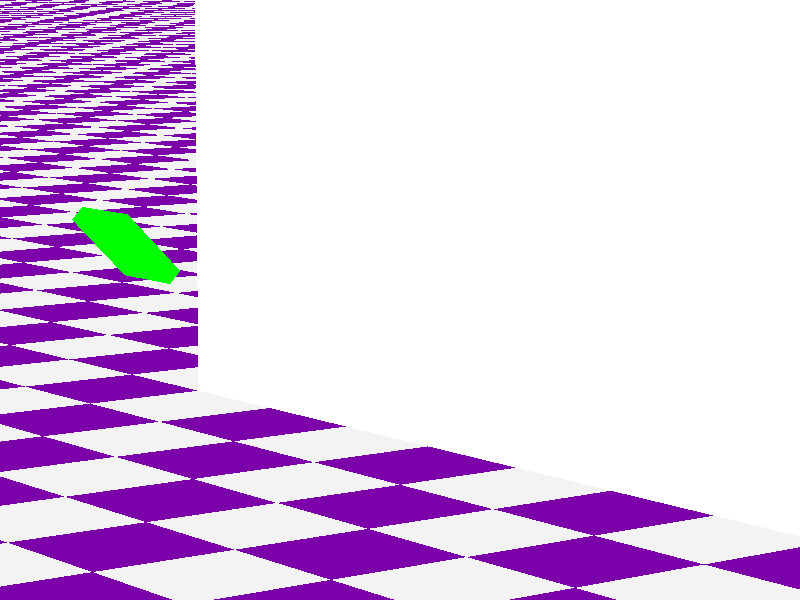 // -w800 -h600 +a0.3

#version 3.7;

#include "colors.inc"
#include "glass.inc"

#default { finish { ambient 0.0 } }

global_settings {
    assumed_gamma 1
    max_trace_level 128
    photons {
      count 7550000
      max_trace_level 128
      //radius , 2.0
      //radius 10.1
      //media 100000
      //media 64, 128
      //media 64, 128
      //media 1000, 2
      //media 500, 8
      //media 1000, 16
    }
    //subsurface {}
}

#declare fov = 15;

////lab
#declare CamPos = < -10, 2, -15>;
#declare LookAtTarg = < 2, -0.75, 1.0>;

////labalt
//#declare CamPos = < 12, 10, 12>;
//#declare LookAtTarg = < 2, -0.1, -0.1>;
////#declare CamPos = < -12, 1, -1>;
////#declare CamPos = < 1.5, 0.5, 0.0>;


////top down
//#declare CamPos = < 0, 18, 0>;
//#declare LookAtTarg = < 0, 0, 0>;

////head on
//#declare CamPos = < -18, 1, 0>;
//#declare LookAtTarg = < 0, 0, 0>;

////sideways
//#declare CamPos = < 0, 0, -10>;
//#declare LookAtTarg = < 0, -0.1, 0>;

#declare xSetupOffset = -1.0;

camera {
    location CamPos
    right x*image_width/image_height // keep propotions with any aspect ratio
    look_at LookAtTarg
    angle fov
}

/*
light_source {CamPos, color Gray25
    photons {refraction off reflection off}
    media_interaction off
}
*/

/*
light_source { CamPos, color Gray25
    photons { refraction on reflection on }
}
*/

//light_source {CamPos, color Gray25
//    photons { refraction on reflection on }
//    media_interaction off
//}

/*
light_source {<-50, 0.0, 0>, color rgb < 1.0, 0, 0>
    spotlight radius 0.25 falloff 0.35 point_at < 0, 0.0, 0>
    photons {refraction on reflection on}
}

light_source {<-50, 0.0, 0>, color rgb < 0, 1, 0>
    spotlight radius 0.25 falloff 0.35 point_at < 0, 0.0, 0>
    photons {refraction on reflection on}
}

light_source {<-50, 0.0, 0>, color rgb < 0, 0, 1>
    spotlight radius 0.25 falloff 0.35 point_at < 0, 0.0, 0>
    photons {refraction on reflection on}
}
*/

/*
light_source {<-50, 0.5, 0>, color rgb < 1.0, 0, 0>
    spotlight radius 0.5 falloff 0.51 point_at < 0, 0.5, 0>
    photons {refraction on reflection on}
}

light_source {<-50, 0.5, 0>, color rgb < 0, 1, 0>
    spotlight radius 0.5 falloff 0.51 point_at < 0, 0.5, 0>
    photons {refraction on reflection on}
}

light_source {<-50, 0.5, 0>, color rgb < 0, 0, 1>
    spotlight radius 0.5 falloff 0.51 point_at < 0, 0.5, 0>
    photons {refraction on reflection on}
}
*/

/*
light_source {<-150, -0.75, 0>, color rgb < 1, 0, 0>
    spotlight radius 0.1 falloff 0.3 point_at < 0, -0.15, 0>
    photons {refraction on reflection on}
}

light_source {<-150, 0.0, 0.75>, color rgb < 0, 1, 0>
    spotlight radius 0.1 falloff 0.3 point_at < 0, 0.0, 0.25>

    photons {refraction on reflection on}
}

light_source {<-150, 0.75, 0>, color rgb < 0, 0, 1>
    spotlight radius 0.1 falloff 0.3 point_at < 0, 0.15, 0>
    photons {refraction on reflection on}
}
*/

/*
box
 { -10,10 pigment { rgbt 1 } hollow
   interior
   { media
     { scattering { 1, 0.5 }
     }
   }
 }
*/

box {<-100,-3,-100>, < 100, -2, 100>
    texture {
        pigment {checker color Gray90, color rgb < 0.2, 0, 0.4>}
        finish {brilliance 0.25}
    }
}

#declare GlassTex1 =
texture {
    pigment { color White filter 0.9 }
    //pigment { color White }
    finish {ambient 0 diffuse 0 reflection 0.01}
}

#declare GlassInt1 =
interior {ior 1.5}

#macro PhotonTarget(Reflect, Refract, IgnorePhotons)
	photons {
		target
		reflection Reflect
		refraction Refract
		#if(IgnorePhotons) collect off #end
	}
#end

light_source {<xSetupOffset, 5, 0>, color rgb <1,1,1> //< .15, 0.15, 0.15>
    spotlight radius 10.0 falloff 20.0 point_at < xSetupOffset, 0.0, 0.0>

    //area_light <10, 0, 0>, <0, 0, 10>, 10, 10
    //adaptive 1
    //jitter

    photons { refraction on reflection on }
}


box { <xSetupOffset,-0.25,-0.25>, <xSetupOffset-0.1, 0.25, 0.25>
    texture {
        pigment { color Green }
        finish { reflection {0.0} brilliance 5.0 ambient 0 diffuse 0.9 }
    //    //finish { reflection {1.0} ambient 0.0 diffuse 0.0 }
    }

    ///texture { finish { phong 0.5 } }

    //photons {refraction on reflection on}
	  //PhotonTarget(yes, yes, false)
    //texture {pigment {color rgbf 1}}
    //interior {
    //    media {
    //        scattering {1, color White extinction 0}
    //////      emission color White*0.2
    //        method 3
    //        intervals 1 samples 4
    //    }
    //}

    photons {
      target
      refraction off
      reflection on
    }

	rotate z*45
  translate <0,0.65,0>
}

/*
intersection {
  //fl=2 ior=1.5 lr=1

	sphere{
		<0,+1.7321,0>, 2
	}

	sphere{
		<0,-1.7321,0>, 2
	}

	//texture {GlassTex1}
	//interior {GlassInt1}
	//PhotonTarget(no, yes, yes)
  //photons
  //{
  // target
  // reflection on
  // refraction on
  //}

  texture {
    pigment { Col_Glass_Clear }
    finish {ambient 0 diffuse 0 reflection 0.01}
  }

  interior { ior 1.5 }

  photons
  {
   reflection on
   refraction on
   collect off
  }

	scale < 1, 1, 1>
  translate < 1, 1, 0>
	rotate -x*90
	rotate -y*90
  translate < 0, 0, -1.0>
}
*/

#declare lenseToPlane = (2);
box { <1+lenseToPlane,-2,-5>, <1+lenseToPlane+0.1, 2, 5>

    texture {
        pigment { color White }
        //finish { brilliance 0.0 ambient 0.01 diffuse 0.01 }
        finish { reflection {0.0} brilliance 0.01 ambient 0.0 diffuse 0.99 }
    }
	
    photons {
      target
      refraction off
      reflection yes
    }
}

/*
#declare R = 1.1;
#declare A = 0.1;
#declare ishift = 1.5;
difference {
	cylinder {<ishift, 0, 0>, < ishift+0.001, 0, 0>, R}
	sphere {<ishift, 0, 0>, A}
	translate <0, 0.0, 0>

    texture {
        pigment { color White }
    }

    photons {
      target
      refraction off
      reflection yes
      collect off
    }
}
*/

/*
box
 { <-5, -6.5, -10.5>, <3, 6.5, 10.25>
   pigment { rgbt 1 } hollow
   interior
   { media
     { scattering { 1, 0.07 extinction 0.01 }
       samples 30
     }
   }
   photons { pass_through }
 }
*/
